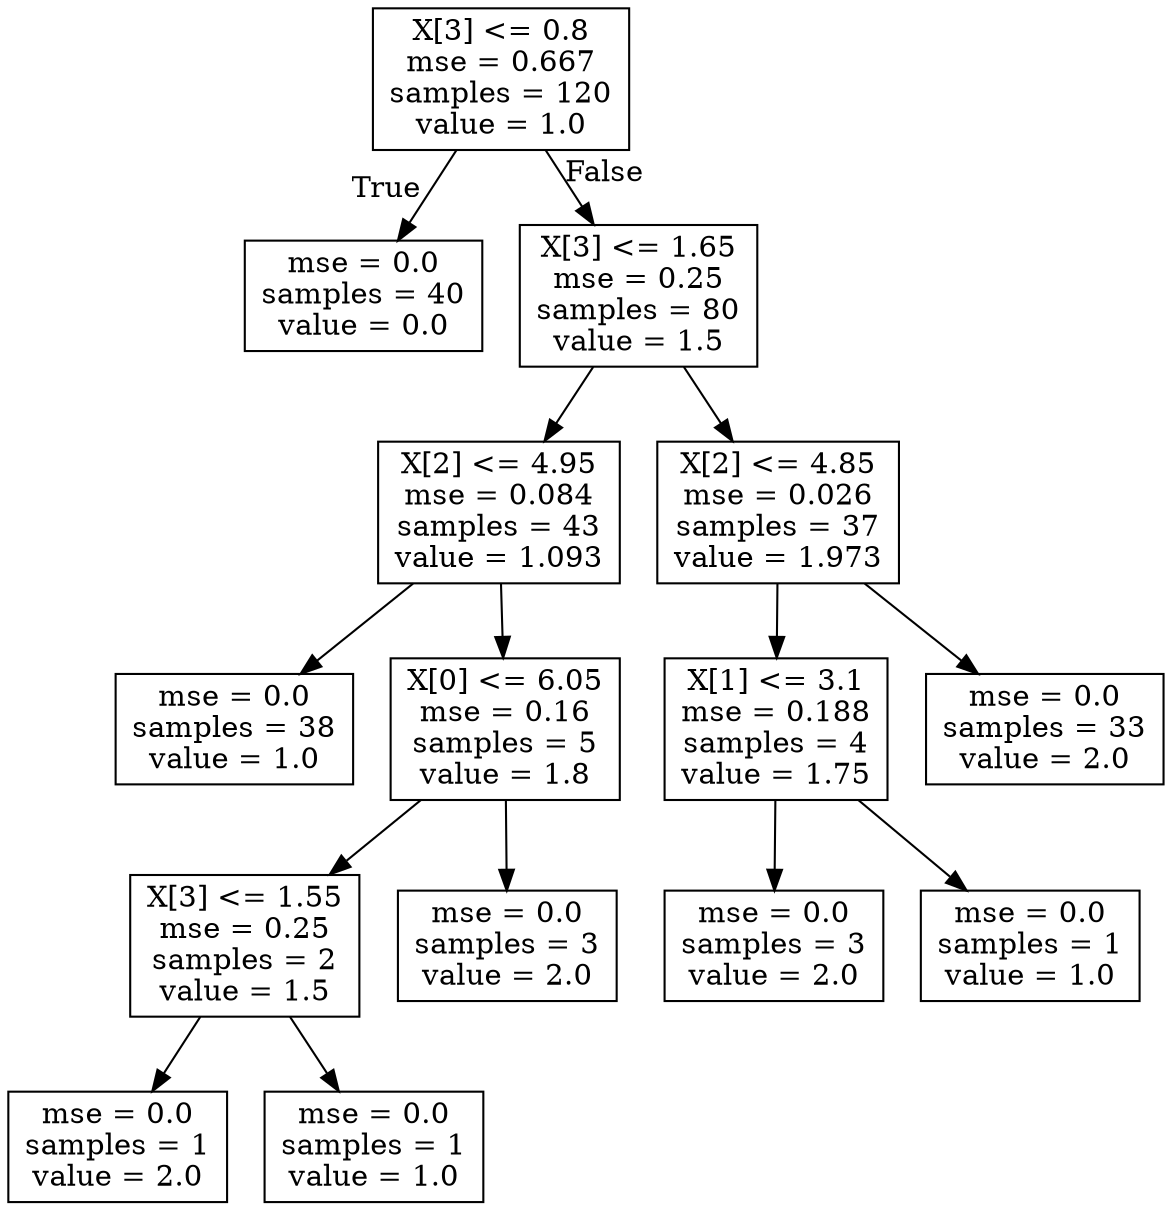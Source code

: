 digraph Tree {
node [shape=box] ;
0 [label="X[3] <= 0.8\nmse = 0.667\nsamples = 120\nvalue = 1.0"] ;
1 [label="mse = 0.0\nsamples = 40\nvalue = 0.0"] ;
0 -> 1 [labeldistance=2.5, labelangle=45, headlabel="True"] ;
2 [label="X[3] <= 1.65\nmse = 0.25\nsamples = 80\nvalue = 1.5"] ;
0 -> 2 [labeldistance=2.5, labelangle=-45, headlabel="False"] ;
3 [label="X[2] <= 4.95\nmse = 0.084\nsamples = 43\nvalue = 1.093"] ;
2 -> 3 ;
4 [label="mse = 0.0\nsamples = 38\nvalue = 1.0"] ;
3 -> 4 ;
5 [label="X[0] <= 6.05\nmse = 0.16\nsamples = 5\nvalue = 1.8"] ;
3 -> 5 ;
6 [label="X[3] <= 1.55\nmse = 0.25\nsamples = 2\nvalue = 1.5"] ;
5 -> 6 ;
7 [label="mse = 0.0\nsamples = 1\nvalue = 2.0"] ;
6 -> 7 ;
8 [label="mse = 0.0\nsamples = 1\nvalue = 1.0"] ;
6 -> 8 ;
9 [label="mse = 0.0\nsamples = 3\nvalue = 2.0"] ;
5 -> 9 ;
10 [label="X[2] <= 4.85\nmse = 0.026\nsamples = 37\nvalue = 1.973"] ;
2 -> 10 ;
11 [label="X[1] <= 3.1\nmse = 0.188\nsamples = 4\nvalue = 1.75"] ;
10 -> 11 ;
12 [label="mse = 0.0\nsamples = 3\nvalue = 2.0"] ;
11 -> 12 ;
13 [label="mse = 0.0\nsamples = 1\nvalue = 1.0"] ;
11 -> 13 ;
14 [label="mse = 0.0\nsamples = 33\nvalue = 2.0"] ;
10 -> 14 ;
}